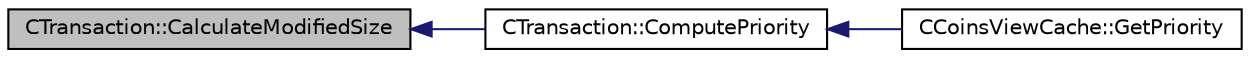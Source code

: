 digraph "CTransaction::CalculateModifiedSize"
{
  edge [fontname="Helvetica",fontsize="10",labelfontname="Helvetica",labelfontsize="10"];
  node [fontname="Helvetica",fontsize="10",shape=record];
  rankdir="LR";
  Node8 [label="CTransaction::CalculateModifiedSize",height=0.2,width=0.4,color="black", fillcolor="grey75", style="filled", fontcolor="black"];
  Node8 -> Node9 [dir="back",color="midnightblue",fontsize="10",style="solid",fontname="Helvetica"];
  Node9 [label="CTransaction::ComputePriority",height=0.2,width=0.4,color="black", fillcolor="white", style="filled",URL="$class_c_transaction.html#adccb264c374e4ad57e699947540256f8"];
  Node9 -> Node10 [dir="back",color="midnightblue",fontsize="10",style="solid",fontname="Helvetica"];
  Node10 [label="CCoinsViewCache::GetPriority",height=0.2,width=0.4,color="black", fillcolor="white", style="filled",URL="$class_c_coins_view_cache.html#a111d5a94709eaccd57bafe6ab1d938af",tooltip="Return priority of tx at height nHeight. "];
}
